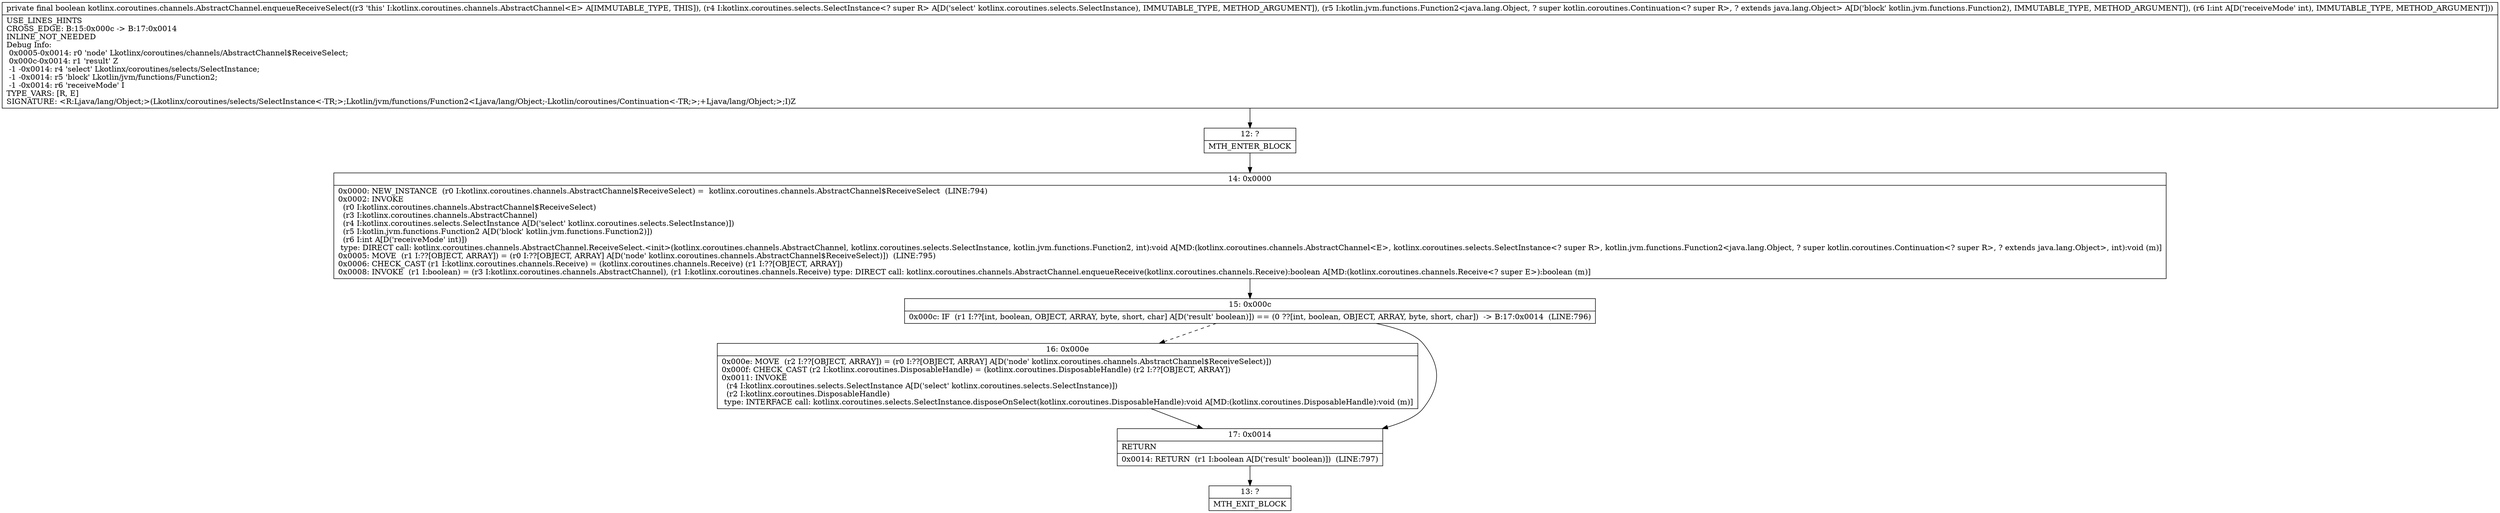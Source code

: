 digraph "CFG forkotlinx.coroutines.channels.AbstractChannel.enqueueReceiveSelect(Lkotlinx\/coroutines\/selects\/SelectInstance;Lkotlin\/jvm\/functions\/Function2;I)Z" {
Node_12 [shape=record,label="{12\:\ ?|MTH_ENTER_BLOCK\l}"];
Node_14 [shape=record,label="{14\:\ 0x0000|0x0000: NEW_INSTANCE  (r0 I:kotlinx.coroutines.channels.AbstractChannel$ReceiveSelect) =  kotlinx.coroutines.channels.AbstractChannel$ReceiveSelect  (LINE:794)\l0x0002: INVOKE  \l  (r0 I:kotlinx.coroutines.channels.AbstractChannel$ReceiveSelect)\l  (r3 I:kotlinx.coroutines.channels.AbstractChannel)\l  (r4 I:kotlinx.coroutines.selects.SelectInstance A[D('select' kotlinx.coroutines.selects.SelectInstance)])\l  (r5 I:kotlin.jvm.functions.Function2 A[D('block' kotlin.jvm.functions.Function2)])\l  (r6 I:int A[D('receiveMode' int)])\l type: DIRECT call: kotlinx.coroutines.channels.AbstractChannel.ReceiveSelect.\<init\>(kotlinx.coroutines.channels.AbstractChannel, kotlinx.coroutines.selects.SelectInstance, kotlin.jvm.functions.Function2, int):void A[MD:(kotlinx.coroutines.channels.AbstractChannel\<E\>, kotlinx.coroutines.selects.SelectInstance\<? super R\>, kotlin.jvm.functions.Function2\<java.lang.Object, ? super kotlin.coroutines.Continuation\<? super R\>, ? extends java.lang.Object\>, int):void (m)]\l0x0005: MOVE  (r1 I:??[OBJECT, ARRAY]) = (r0 I:??[OBJECT, ARRAY] A[D('node' kotlinx.coroutines.channels.AbstractChannel$ReceiveSelect)])  (LINE:795)\l0x0006: CHECK_CAST (r1 I:kotlinx.coroutines.channels.Receive) = (kotlinx.coroutines.channels.Receive) (r1 I:??[OBJECT, ARRAY]) \l0x0008: INVOKE  (r1 I:boolean) = (r3 I:kotlinx.coroutines.channels.AbstractChannel), (r1 I:kotlinx.coroutines.channels.Receive) type: DIRECT call: kotlinx.coroutines.channels.AbstractChannel.enqueueReceive(kotlinx.coroutines.channels.Receive):boolean A[MD:(kotlinx.coroutines.channels.Receive\<? super E\>):boolean (m)]\l}"];
Node_15 [shape=record,label="{15\:\ 0x000c|0x000c: IF  (r1 I:??[int, boolean, OBJECT, ARRAY, byte, short, char] A[D('result' boolean)]) == (0 ??[int, boolean, OBJECT, ARRAY, byte, short, char])  \-\> B:17:0x0014  (LINE:796)\l}"];
Node_16 [shape=record,label="{16\:\ 0x000e|0x000e: MOVE  (r2 I:??[OBJECT, ARRAY]) = (r0 I:??[OBJECT, ARRAY] A[D('node' kotlinx.coroutines.channels.AbstractChannel$ReceiveSelect)]) \l0x000f: CHECK_CAST (r2 I:kotlinx.coroutines.DisposableHandle) = (kotlinx.coroutines.DisposableHandle) (r2 I:??[OBJECT, ARRAY]) \l0x0011: INVOKE  \l  (r4 I:kotlinx.coroutines.selects.SelectInstance A[D('select' kotlinx.coroutines.selects.SelectInstance)])\l  (r2 I:kotlinx.coroutines.DisposableHandle)\l type: INTERFACE call: kotlinx.coroutines.selects.SelectInstance.disposeOnSelect(kotlinx.coroutines.DisposableHandle):void A[MD:(kotlinx.coroutines.DisposableHandle):void (m)]\l}"];
Node_17 [shape=record,label="{17\:\ 0x0014|RETURN\l|0x0014: RETURN  (r1 I:boolean A[D('result' boolean)])  (LINE:797)\l}"];
Node_13 [shape=record,label="{13\:\ ?|MTH_EXIT_BLOCK\l}"];
MethodNode[shape=record,label="{private final boolean kotlinx.coroutines.channels.AbstractChannel.enqueueReceiveSelect((r3 'this' I:kotlinx.coroutines.channels.AbstractChannel\<E\> A[IMMUTABLE_TYPE, THIS]), (r4 I:kotlinx.coroutines.selects.SelectInstance\<? super R\> A[D('select' kotlinx.coroutines.selects.SelectInstance), IMMUTABLE_TYPE, METHOD_ARGUMENT]), (r5 I:kotlin.jvm.functions.Function2\<java.lang.Object, ? super kotlin.coroutines.Continuation\<? super R\>, ? extends java.lang.Object\> A[D('block' kotlin.jvm.functions.Function2), IMMUTABLE_TYPE, METHOD_ARGUMENT]), (r6 I:int A[D('receiveMode' int), IMMUTABLE_TYPE, METHOD_ARGUMENT]))  | USE_LINES_HINTS\lCROSS_EDGE: B:15:0x000c \-\> B:17:0x0014\lINLINE_NOT_NEEDED\lDebug Info:\l  0x0005\-0x0014: r0 'node' Lkotlinx\/coroutines\/channels\/AbstractChannel$ReceiveSelect;\l  0x000c\-0x0014: r1 'result' Z\l  \-1 \-0x0014: r4 'select' Lkotlinx\/coroutines\/selects\/SelectInstance;\l  \-1 \-0x0014: r5 'block' Lkotlin\/jvm\/functions\/Function2;\l  \-1 \-0x0014: r6 'receiveMode' I\lTYPE_VARS: [R, E]\lSIGNATURE: \<R:Ljava\/lang\/Object;\>(Lkotlinx\/coroutines\/selects\/SelectInstance\<\-TR;\>;Lkotlin\/jvm\/functions\/Function2\<Ljava\/lang\/Object;\-Lkotlin\/coroutines\/Continuation\<\-TR;\>;+Ljava\/lang\/Object;\>;I)Z\l}"];
MethodNode -> Node_12;Node_12 -> Node_14;
Node_14 -> Node_15;
Node_15 -> Node_16[style=dashed];
Node_15 -> Node_17;
Node_16 -> Node_17;
Node_17 -> Node_13;
}


